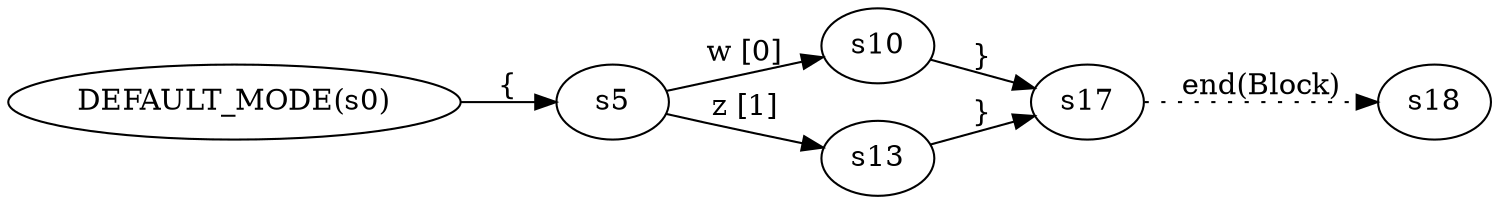 digraph ATN {
  rankdir=LR;

  "DEFAULT_MODE(s0)" -> s5 [label="{"]
  s5 -> s10 [label="w [0]"]
  s10 -> s17 [label="}"]
  s17 -> s18 [label="end(Block)", style=dotted]
  s5 -> s13 [label="z [1]"]
  s13 -> s17 [label="}"]
}